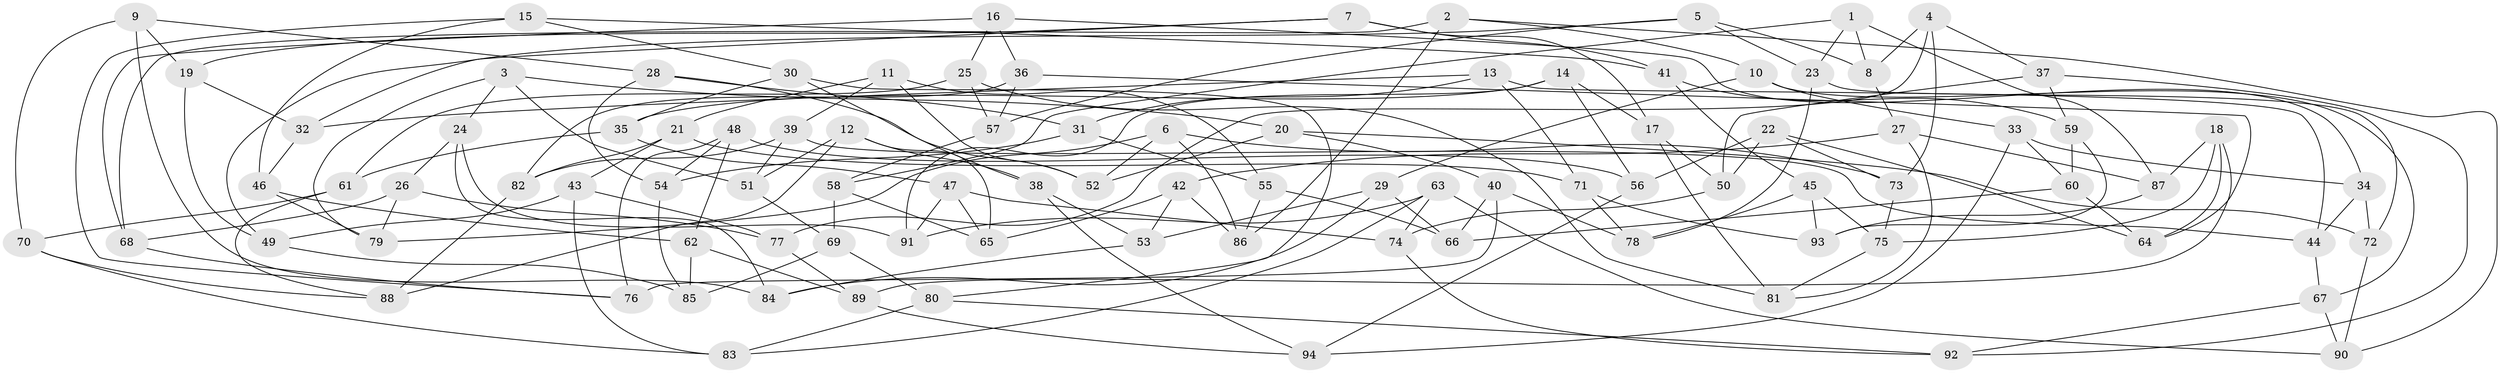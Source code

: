 // coarse degree distribution, {9: 0.02631578947368421, 6: 0.3157894736842105, 5: 0.2894736842105263, 7: 0.15789473684210525, 8: 0.07894736842105263, 4: 0.13157894736842105}
// Generated by graph-tools (version 1.1) at 2025/38/03/04/25 23:38:04]
// undirected, 94 vertices, 188 edges
graph export_dot {
  node [color=gray90,style=filled];
  1;
  2;
  3;
  4;
  5;
  6;
  7;
  8;
  9;
  10;
  11;
  12;
  13;
  14;
  15;
  16;
  17;
  18;
  19;
  20;
  21;
  22;
  23;
  24;
  25;
  26;
  27;
  28;
  29;
  30;
  31;
  32;
  33;
  34;
  35;
  36;
  37;
  38;
  39;
  40;
  41;
  42;
  43;
  44;
  45;
  46;
  47;
  48;
  49;
  50;
  51;
  52;
  53;
  54;
  55;
  56;
  57;
  58;
  59;
  60;
  61;
  62;
  63;
  64;
  65;
  66;
  67;
  68;
  69;
  70;
  71;
  72;
  73;
  74;
  75;
  76;
  77;
  78;
  79;
  80;
  81;
  82;
  83;
  84;
  85;
  86;
  87;
  88;
  89;
  90;
  91;
  92;
  93;
  94;
  1 -- 23;
  1 -- 8;
  1 -- 58;
  1 -- 87;
  2 -- 10;
  2 -- 68;
  2 -- 86;
  2 -- 90;
  3 -- 24;
  3 -- 20;
  3 -- 79;
  3 -- 51;
  4 -- 73;
  4 -- 77;
  4 -- 37;
  4 -- 8;
  5 -- 49;
  5 -- 23;
  5 -- 8;
  5 -- 57;
  6 -- 86;
  6 -- 73;
  6 -- 52;
  6 -- 79;
  7 -- 19;
  7 -- 32;
  7 -- 17;
  7 -- 41;
  8 -- 27;
  9 -- 70;
  9 -- 28;
  9 -- 19;
  9 -- 84;
  10 -- 29;
  10 -- 33;
  10 -- 67;
  11 -- 21;
  11 -- 55;
  11 -- 39;
  11 -- 52;
  12 -- 38;
  12 -- 88;
  12 -- 65;
  12 -- 51;
  13 -- 32;
  13 -- 31;
  13 -- 71;
  13 -- 44;
  14 -- 56;
  14 -- 91;
  14 -- 17;
  14 -- 35;
  15 -- 30;
  15 -- 46;
  15 -- 41;
  15 -- 76;
  16 -- 25;
  16 -- 36;
  16 -- 68;
  16 -- 34;
  17 -- 50;
  17 -- 81;
  18 -- 89;
  18 -- 75;
  18 -- 87;
  18 -- 64;
  19 -- 32;
  19 -- 49;
  20 -- 52;
  20 -- 72;
  20 -- 40;
  21 -- 71;
  21 -- 82;
  21 -- 43;
  22 -- 64;
  22 -- 50;
  22 -- 73;
  22 -- 56;
  23 -- 72;
  23 -- 78;
  24 -- 84;
  24 -- 26;
  24 -- 91;
  25 -- 81;
  25 -- 61;
  25 -- 57;
  26 -- 77;
  26 -- 79;
  26 -- 68;
  27 -- 81;
  27 -- 42;
  27 -- 87;
  28 -- 52;
  28 -- 54;
  28 -- 31;
  29 -- 66;
  29 -- 84;
  29 -- 53;
  30 -- 38;
  30 -- 35;
  30 -- 80;
  31 -- 54;
  31 -- 55;
  32 -- 46;
  33 -- 34;
  33 -- 60;
  33 -- 94;
  34 -- 72;
  34 -- 44;
  35 -- 61;
  35 -- 47;
  36 -- 64;
  36 -- 82;
  36 -- 57;
  37 -- 50;
  37 -- 59;
  37 -- 92;
  38 -- 94;
  38 -- 53;
  39 -- 82;
  39 -- 44;
  39 -- 51;
  40 -- 78;
  40 -- 66;
  40 -- 76;
  41 -- 59;
  41 -- 45;
  42 -- 86;
  42 -- 53;
  42 -- 65;
  43 -- 77;
  43 -- 83;
  43 -- 49;
  44 -- 67;
  45 -- 93;
  45 -- 75;
  45 -- 78;
  46 -- 62;
  46 -- 79;
  47 -- 74;
  47 -- 91;
  47 -- 65;
  48 -- 62;
  48 -- 76;
  48 -- 56;
  48 -- 54;
  49 -- 85;
  50 -- 74;
  51 -- 69;
  53 -- 84;
  54 -- 85;
  55 -- 86;
  55 -- 66;
  56 -- 94;
  57 -- 58;
  58 -- 69;
  58 -- 65;
  59 -- 93;
  59 -- 60;
  60 -- 66;
  60 -- 64;
  61 -- 88;
  61 -- 70;
  62 -- 85;
  62 -- 89;
  63 -- 74;
  63 -- 91;
  63 -- 90;
  63 -- 83;
  67 -- 90;
  67 -- 92;
  68 -- 76;
  69 -- 85;
  69 -- 80;
  70 -- 83;
  70 -- 88;
  71 -- 78;
  71 -- 93;
  72 -- 90;
  73 -- 75;
  74 -- 92;
  75 -- 81;
  77 -- 89;
  80 -- 83;
  80 -- 92;
  82 -- 88;
  87 -- 93;
  89 -- 94;
}
